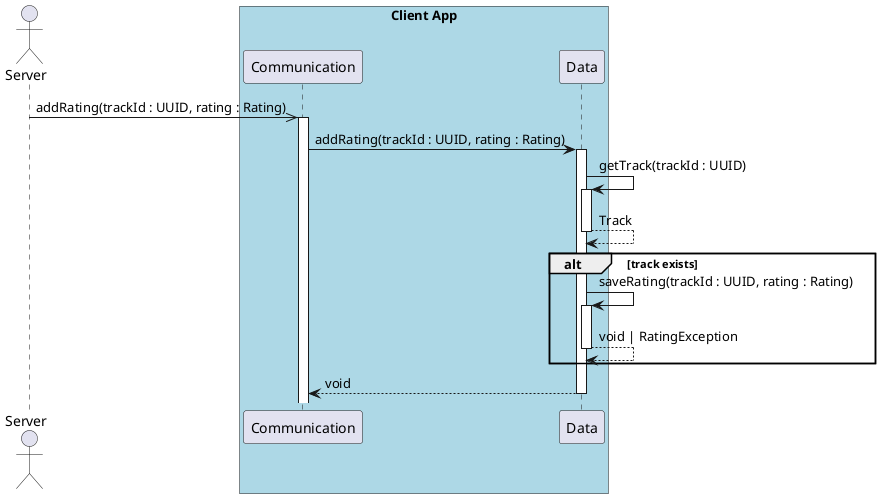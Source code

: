 @startuml 4.1 User add a rating to a music (client - owner)

actor Server as server

box "Client App" #LightBlue
    participant Communication as com
    participant Data as data
end box

server ->> com : addRating(trackId : UUID, rating : Rating)

activate com
com -> data++ : addRating(trackId : UUID, rating : Rating)

data -> data++ : getTrack(trackId : UUID) 
return Track

alt track exists
    data -> data++ : saveRating(trackId : UUID, rating : Rating)
    return void | RatingException
end

return void

@enduml